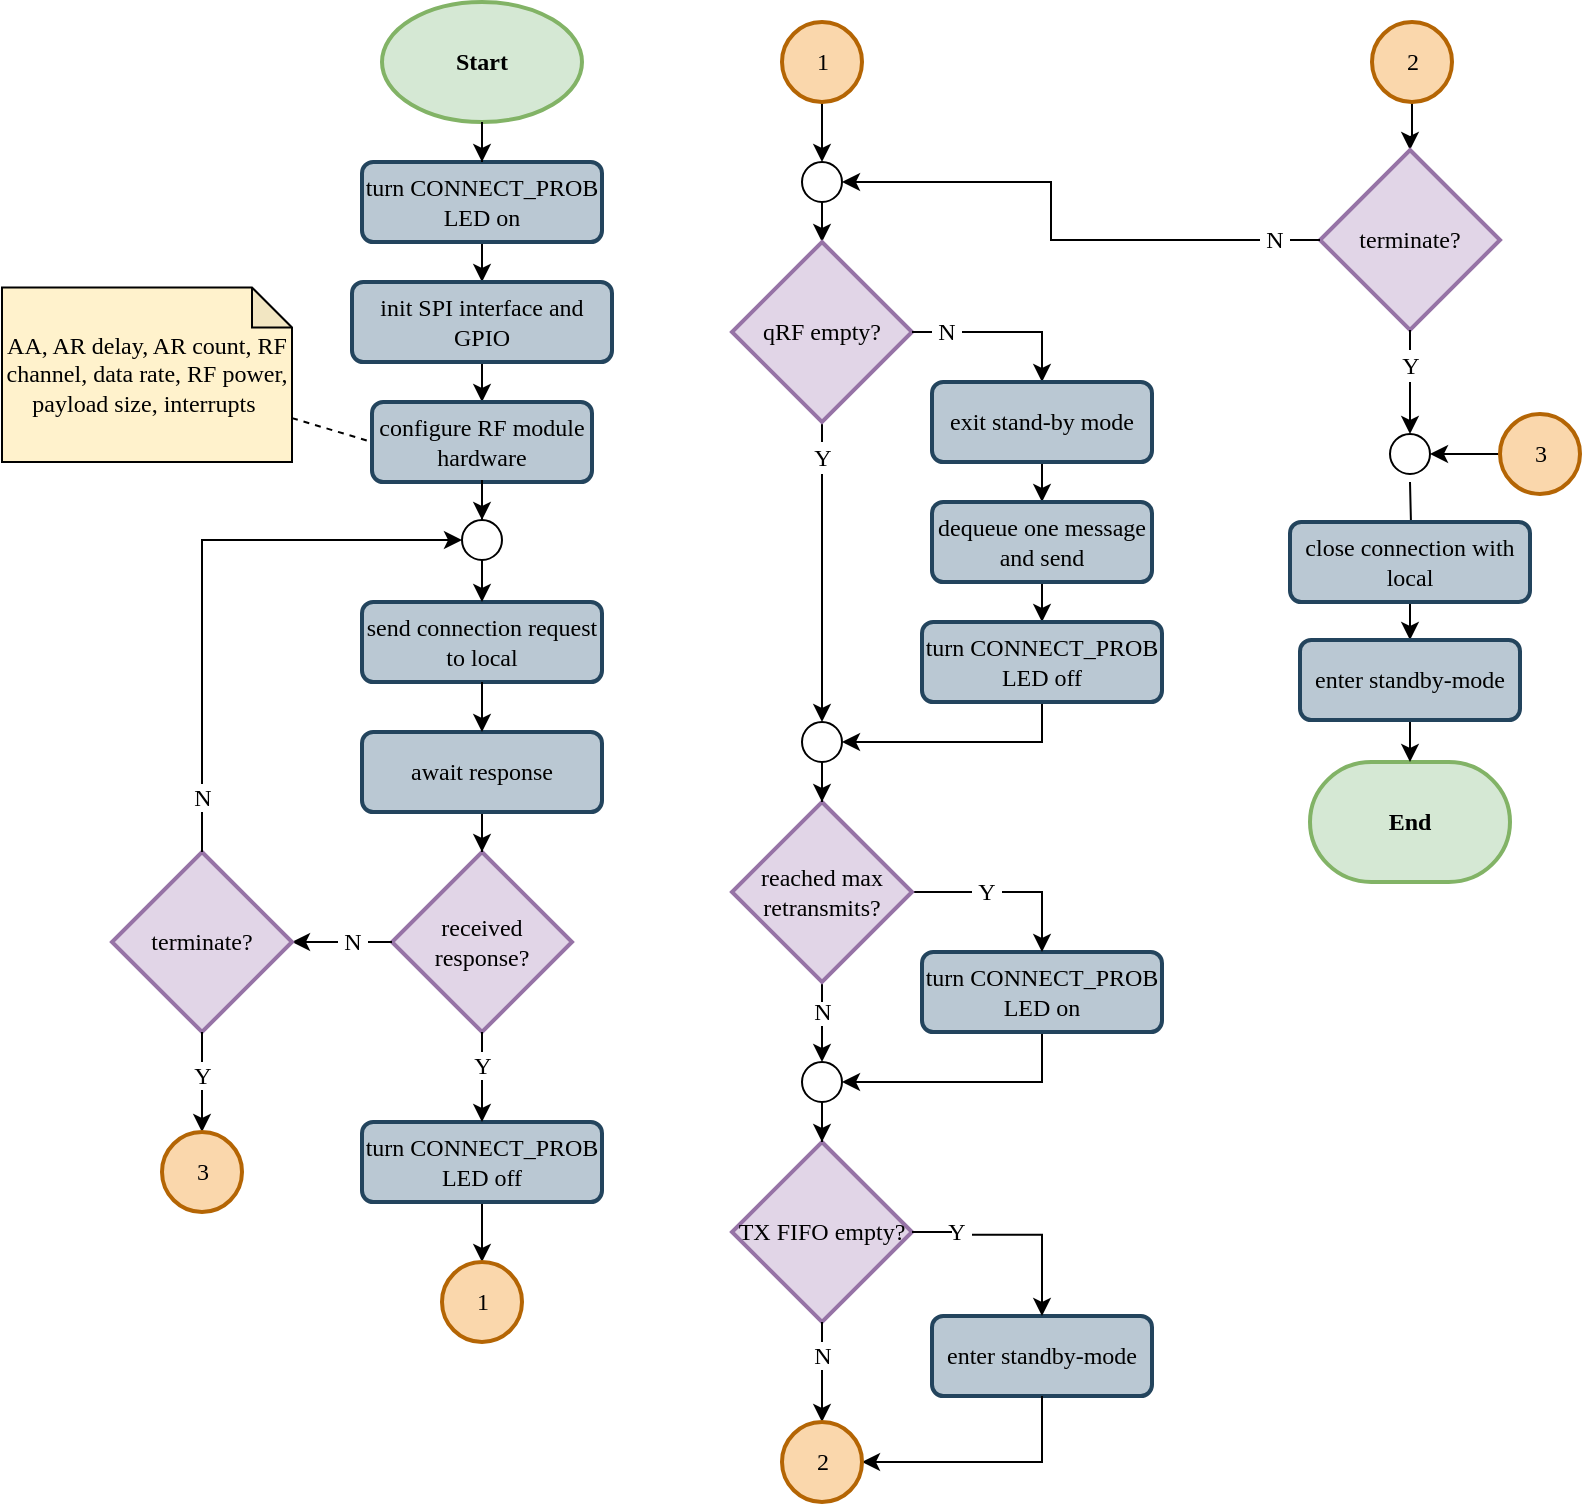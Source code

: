 <mxfile version="13.9.9" type="device"><diagram id="Gmn87rkZ1sbhD14VG3U4" name="Page-1"><mxGraphModel dx="1086" dy="1673" grid="1" gridSize="10" guides="1" tooltips="1" connect="1" arrows="1" fold="1" page="1" pageScale="1" pageWidth="1169" pageHeight="827" math="0" shadow="0"><root><mxCell id="0"/><mxCell id="1" parent="0"/><mxCell id="xh7Bf7NDXieQLdL-8lAZ-58" style="edgeStyle=orthogonalEdgeStyle;rounded=0;orthogonalLoop=1;jettySize=auto;html=1;exitX=0.5;exitY=1;exitDx=0;exitDy=0;exitPerimeter=0;fontFamily=Consolas;" parent="1" source="QfZF0wZC3IIfNobnE--t-100" target="QfZF0wZC3IIfNobnE--t-2" edge="1"><mxGeometry relative="1" as="geometry"><mxPoint x="615" y="148" as="targetPoint"/></mxGeometry></mxCell><mxCell id="xh7Bf7NDXieQLdL-8lAZ-48" value="Start" style="strokeWidth=2;html=1;shape=mxgraph.flowchart.start_1;whiteSpace=wrap;fillColor=#d5e8d4;strokeColor=#82b366;fontStyle=1;fontFamily=Consolas;" parent="1" vertex="1"><mxGeometry x="565" width="100" height="60" as="geometry"/></mxCell><mxCell id="xh7Bf7NDXieQLdL-8lAZ-59" style="edgeStyle=orthogonalEdgeStyle;rounded=0;orthogonalLoop=1;jettySize=auto;html=1;fontFamily=Consolas;" parent="1" source="QfZF0wZC3IIfNobnE--t-2" target="QfZF0wZC3IIfNobnE--t-4" edge="1"><mxGeometry relative="1" as="geometry"><mxPoint x="615" y="198" as="sourcePoint"/><mxPoint x="615" y="212.75" as="targetPoint"/></mxGeometry></mxCell><mxCell id="QfZF0wZC3IIfNobnE--t-2" value="init SPI interface and GPIO" style="rounded=1;whiteSpace=wrap;html=1;arcSize=14;fillColor=#bac8d3;strokeColor=#23445d;fontFamily=Consolas;strokeWidth=2;" parent="1" vertex="1"><mxGeometry x="550" y="140" width="130" height="40" as="geometry"/></mxCell><mxCell id="QfZF0wZC3IIfNobnE--t-4" value="configure RF module hardware" style="rounded=1;whiteSpace=wrap;html=1;arcSize=14;fillColor=#bac8d3;strokeColor=#23445d;fontFamily=Consolas;strokeWidth=2;" parent="1" vertex="1"><mxGeometry x="560" y="200" width="110" height="40" as="geometry"/></mxCell><mxCell id="QfZF0wZC3IIfNobnE--t-12" style="edgeStyle=orthogonalEdgeStyle;rounded=0;orthogonalLoop=1;jettySize=auto;html=1;fontFamily=Consolas;" parent="1" source="QfZF0wZC3IIfNobnE--t-4" target="QfZF0wZC3IIfNobnE--t-111" edge="1"><mxGeometry relative="1" as="geometry"><mxPoint x="615" y="360" as="sourcePoint"/><mxPoint x="615" y="260" as="targetPoint"/><Array as="points"/></mxGeometry></mxCell><mxCell id="QfZF0wZC3IIfNobnE--t-192" style="rounded=0;orthogonalLoop=1;jettySize=auto;html=1;endArrow=none;endFill=0;fontFamily=Consolas;dashed=1;entryX=0;entryY=0.5;entryDx=0;entryDy=0;" parent="1" source="QfZF0wZC3IIfNobnE--t-39" target="QfZF0wZC3IIfNobnE--t-4" edge="1"><mxGeometry relative="1" as="geometry"/></mxCell><mxCell id="QfZF0wZC3IIfNobnE--t-39" value="AA, AR delay, AR count, RF channel, data rate, RF power, payload size, interrupts&amp;nbsp;" style="shape=note;html=1;backgroundOutline=1;darkOpacity=0.05;size=20;fillColor=#fff2cc;strokeColor=#000000;whiteSpace=wrap;fontFamily=Consolas;" parent="1" vertex="1"><mxGeometry x="375" y="142.75" width="145" height="87.25" as="geometry"/></mxCell><mxCell id="QfZF0wZC3IIfNobnE--t-100" value="turn CONNECT_PROB LED on" style="rounded=1;whiteSpace=wrap;html=1;arcSize=14;fillColor=#bac8d3;strokeColor=#23445d;fontFamily=Consolas;strokeWidth=2;" parent="1" vertex="1"><mxGeometry x="555" y="80" width="120" height="40" as="geometry"/></mxCell><mxCell id="QfZF0wZC3IIfNobnE--t-101" style="edgeStyle=orthogonalEdgeStyle;rounded=0;orthogonalLoop=1;jettySize=auto;html=1;exitX=0.5;exitY=1;exitDx=0;exitDy=0;exitPerimeter=0;fontFamily=Consolas;" parent="1" source="xh7Bf7NDXieQLdL-8lAZ-48" target="QfZF0wZC3IIfNobnE--t-100" edge="1"><mxGeometry relative="1" as="geometry"><mxPoint x="615" y="60" as="sourcePoint"/><mxPoint x="615" y="140" as="targetPoint"/></mxGeometry></mxCell><mxCell id="QfZF0wZC3IIfNobnE--t-104" value="send connection request to local" style="rounded=1;whiteSpace=wrap;html=1;arcSize=14;fillColor=#bac8d3;strokeColor=#23445d;fontFamily=Consolas;strokeWidth=2;" parent="1" vertex="1"><mxGeometry x="555" y="300" width="120" height="40" as="geometry"/></mxCell><mxCell id="QfZF0wZC3IIfNobnE--t-105" style="edgeStyle=orthogonalEdgeStyle;rounded=0;orthogonalLoop=1;jettySize=auto;html=1;entryX=0.5;entryY=0;entryDx=0;entryDy=0;endArrow=classic;endFill=1;fontFamily=Consolas;" parent="1" source="QfZF0wZC3IIfNobnE--t-111" target="QfZF0wZC3IIfNobnE--t-104" edge="1"><mxGeometry relative="1" as="geometry"><mxPoint x="615" y="245" as="sourcePoint"/><mxPoint x="615" y="375" as="targetPoint"/><Array as="points"><mxPoint x="615" y="285"/><mxPoint x="615" y="285"/></Array></mxGeometry></mxCell><mxCell id="QfZF0wZC3IIfNobnE--t-194" style="edgeStyle=none;rounded=0;orthogonalLoop=1;jettySize=auto;html=1;endArrow=classic;endFill=1;fontFamily=Consolas;" parent="1" source="QfZF0wZC3IIfNobnE--t-115" target="QfZF0wZC3IIfNobnE--t-193" edge="1"><mxGeometry relative="1" as="geometry"/></mxCell><mxCell id="QfZF0wZC3IIfNobnE--t-106" value="received response?" style="strokeWidth=2;html=1;shape=mxgraph.flowchart.decision;whiteSpace=wrap;fillColor=#e1d5e7;strokeColor=#9673a6;fontFamily=Consolas;" parent="1" vertex="1"><mxGeometry x="570" y="425" width="90" height="90" as="geometry"/></mxCell><mxCell id="QfZF0wZC3IIfNobnE--t-107" style="edgeStyle=orthogonalEdgeStyle;rounded=0;orthogonalLoop=1;jettySize=auto;html=1;entryX=0.5;entryY=0;entryDx=0;entryDy=0;endArrow=classic;endFill=1;fontFamily=Consolas;" parent="1" source="QfZF0wZC3IIfNobnE--t-109" target="QfZF0wZC3IIfNobnE--t-106" edge="1"><mxGeometry relative="1" as="geometry"><mxPoint x="615" y="335" as="sourcePoint"/><mxPoint x="615" y="515" as="targetPoint"/></mxGeometry></mxCell><mxCell id="QfZF0wZC3IIfNobnE--t-109" value="await response" style="rounded=1;whiteSpace=wrap;html=1;arcSize=14;fillColor=#bac8d3;strokeColor=#23445d;fontFamily=Consolas;strokeWidth=2;" parent="1" vertex="1"><mxGeometry x="555" y="365" width="120" height="40" as="geometry"/></mxCell><mxCell id="QfZF0wZC3IIfNobnE--t-110" style="edgeStyle=orthogonalEdgeStyle;rounded=0;orthogonalLoop=1;jettySize=auto;html=1;entryX=0.5;entryY=0;entryDx=0;entryDy=0;endArrow=classic;endFill=1;fontFamily=Consolas;" parent="1" source="QfZF0wZC3IIfNobnE--t-104" target="QfZF0wZC3IIfNobnE--t-109" edge="1"><mxGeometry relative="1" as="geometry"><mxPoint x="615" y="335" as="sourcePoint"/><mxPoint x="615" y="445" as="targetPoint"/></mxGeometry></mxCell><mxCell id="QfZF0wZC3IIfNobnE--t-111" value="" style="ellipse;whiteSpace=wrap;html=1;aspect=fixed;" parent="1" vertex="1"><mxGeometry x="605" y="259" width="20" height="20" as="geometry"/></mxCell><mxCell id="QfZF0wZC3IIfNobnE--t-117" value="Y" style="text;html=1;strokeColor=none;fillColor=none;align=center;verticalAlign=middle;whiteSpace=wrap;rounded=0;fontFamily=Consolas;" parent="1" vertex="1"><mxGeometry x="607.5" y="525" width="15" height="14" as="geometry"/></mxCell><mxCell id="QfZF0wZC3IIfNobnE--t-118" style="edgeStyle=orthogonalEdgeStyle;rounded=0;orthogonalLoop=1;jettySize=auto;html=1;entryX=0.5;entryY=0;entryDx=0;entryDy=0;endArrow=none;endFill=0;fontFamily=Consolas;exitX=0.5;exitY=1;exitDx=0;exitDy=0;exitPerimeter=0;" parent="1" source="QfZF0wZC3IIfNobnE--t-106" target="QfZF0wZC3IIfNobnE--t-117" edge="1"><mxGeometry relative="1" as="geometry"><mxPoint x="615" y="499" as="sourcePoint"/><mxPoint x="615" y="565" as="targetPoint"/><Array as="points"/></mxGeometry></mxCell><mxCell id="QfZF0wZC3IIfNobnE--t-174" style="edgeStyle=orthogonalEdgeStyle;rounded=0;orthogonalLoop=1;jettySize=auto;html=1;endArrow=classic;endFill=1;fontFamily=Consolas;" parent="1" source="QfZF0wZC3IIfNobnE--t-119" target="QfZF0wZC3IIfNobnE--t-173" edge="1"><mxGeometry relative="1" as="geometry"/></mxCell><mxCell id="QfZF0wZC3IIfNobnE--t-119" value="turn CONNECT_PROB LED off" style="rounded=1;whiteSpace=wrap;html=1;arcSize=14;fillColor=#bac8d3;strokeColor=#23445d;fontFamily=Consolas;strokeWidth=2;" parent="1" vertex="1"><mxGeometry x="555" y="560" width="120" height="40" as="geometry"/></mxCell><mxCell id="QfZF0wZC3IIfNobnE--t-120" style="edgeStyle=orthogonalEdgeStyle;rounded=0;orthogonalLoop=1;jettySize=auto;html=1;entryX=0.5;entryY=0;entryDx=0;entryDy=0;endArrow=classic;endFill=1;fontFamily=Consolas;" parent="1" source="QfZF0wZC3IIfNobnE--t-117" target="QfZF0wZC3IIfNobnE--t-119" edge="1"><mxGeometry relative="1" as="geometry"><mxPoint x="615" y="539" as="sourcePoint"/><mxPoint x="615" y="620" as="targetPoint"/></mxGeometry></mxCell><mxCell id="QfZF0wZC3IIfNobnE--t-121" style="edgeStyle=orthogonalEdgeStyle;rounded=0;orthogonalLoop=1;jettySize=auto;html=1;fontFamily=Consolas;" parent="1" source="QfZF0wZC3IIfNobnE--t-124" target="QfZF0wZC3IIfNobnE--t-123" edge="1"><mxGeometry relative="1" as="geometry"><mxPoint x="785" y="60" as="targetPoint"/></mxGeometry></mxCell><mxCell id="QfZF0wZC3IIfNobnE--t-122" style="edgeStyle=orthogonalEdgeStyle;rounded=0;orthogonalLoop=1;jettySize=auto;html=1;entryX=0.5;entryY=0;entryDx=0;entryDy=0;fontFamily=Consolas;endArrow=none;endFill=0;" parent="1" source="QfZF0wZC3IIfNobnE--t-123" target="QfZF0wZC3IIfNobnE--t-126" edge="1"><mxGeometry relative="1" as="geometry"><Array as="points"><mxPoint x="785" y="220"/><mxPoint x="785" y="220"/></Array></mxGeometry></mxCell><mxCell id="QfZF0wZC3IIfNobnE--t-123" value="qRF empty?" style="strokeWidth=2;html=1;shape=mxgraph.flowchart.decision;whiteSpace=wrap;fillColor=#e1d5e7;strokeColor=#9673a6;fontFamily=Consolas;" parent="1" vertex="1"><mxGeometry x="740" y="120" width="90" height="90" as="geometry"/></mxCell><mxCell id="QfZF0wZC3IIfNobnE--t-124" value="" style="ellipse;whiteSpace=wrap;html=1;aspect=fixed;" parent="1" vertex="1"><mxGeometry x="775" y="80" width="20" height="20" as="geometry"/></mxCell><mxCell id="QfZF0wZC3IIfNobnE--t-125" style="edgeStyle=orthogonalEdgeStyle;rounded=0;orthogonalLoop=1;jettySize=auto;html=1;fontFamily=Consolas;entryX=0.5;entryY=0;entryDx=0;entryDy=0;" parent="1" source="QfZF0wZC3IIfNobnE--t-126" target="QfZF0wZC3IIfNobnE--t-160" edge="1"><mxGeometry relative="1" as="geometry"><mxPoint x="785" y="260" as="targetPoint"/><Array as="points"/></mxGeometry></mxCell><mxCell id="QfZF0wZC3IIfNobnE--t-126" value="Y" style="text;html=1;strokeColor=none;fillColor=none;align=center;verticalAlign=middle;whiteSpace=wrap;rounded=0;fontFamily=Consolas;" parent="1" vertex="1"><mxGeometry x="777.5" y="220" width="15" height="16" as="geometry"/></mxCell><mxCell id="QfZF0wZC3IIfNobnE--t-127" value="N" style="text;html=1;strokeColor=none;fillColor=none;align=center;verticalAlign=middle;whiteSpace=wrap;rounded=0;fontFamily=Consolas;" parent="1" vertex="1"><mxGeometry x="777.5" y="498" width="15" height="14" as="geometry"/></mxCell><mxCell id="QfZF0wZC3IIfNobnE--t-128" style="edgeStyle=orthogonalEdgeStyle;rounded=0;orthogonalLoop=1;jettySize=auto;html=1;entryX=0.5;entryY=0;entryDx=0;entryDy=0;endArrow=none;endFill=0;fontFamily=Consolas;exitX=0.5;exitY=1;exitDx=0;exitDy=0;exitPerimeter=0;" parent="1" source="QfZF0wZC3IIfNobnE--t-151" target="QfZF0wZC3IIfNobnE--t-127" edge="1"><mxGeometry relative="1" as="geometry"><mxPoint x="830" y="445" as="sourcePoint"/><mxPoint x="645" y="380" as="targetPoint"/><Array as="points"><mxPoint x="785" y="500"/><mxPoint x="785" y="500"/></Array></mxGeometry></mxCell><mxCell id="QfZF0wZC3IIfNobnE--t-129" style="edgeStyle=orthogonalEdgeStyle;rounded=0;orthogonalLoop=1;jettySize=auto;html=1;entryX=0.5;entryY=0;entryDx=0;entryDy=0;endArrow=classic;endFill=1;fontFamily=Consolas;exitX=1;exitY=0.5;exitDx=0;exitDy=0;exitPerimeter=0;" parent="1" source="QfZF0wZC3IIfNobnE--t-163" target="QfZF0wZC3IIfNobnE--t-137" edge="1"><mxGeometry relative="1" as="geometry"><mxPoint x="930" y="172" as="sourcePoint"/><Array as="points"><mxPoint x="895" y="165"/></Array></mxGeometry></mxCell><mxCell id="QfZF0wZC3IIfNobnE--t-130" style="edgeStyle=orthogonalEdgeStyle;rounded=0;orthogonalLoop=1;jettySize=auto;html=1;entryX=0.5;entryY=0;entryDx=0;entryDy=0;endArrow=classic;endFill=1;fontFamily=Consolas;" parent="1" target="QfZF0wZC3IIfNobnE--t-124" edge="1"><mxGeometry relative="1" as="geometry"><mxPoint x="785" y="50" as="sourcePoint"/></mxGeometry></mxCell><mxCell id="QfZF0wZC3IIfNobnE--t-131" style="edgeStyle=orthogonalEdgeStyle;rounded=0;orthogonalLoop=1;jettySize=auto;html=1;endArrow=classic;endFill=1;fontFamily=Consolas;entryX=1;entryY=0.5;entryDx=0;entryDy=0;" parent="1" source="QfZF0wZC3IIfNobnE--t-132" target="QfZF0wZC3IIfNobnE--t-162" edge="1"><mxGeometry relative="1" as="geometry"><mxPoint x="895" y="540" as="targetPoint"/><Array as="points"><mxPoint x="895" y="540"/></Array></mxGeometry></mxCell><mxCell id="QfZF0wZC3IIfNobnE--t-132" value="turn CONNECT_PROB LED on" style="rounded=1;whiteSpace=wrap;html=1;arcSize=14;fillColor=#bac8d3;strokeColor=#23445d;fontFamily=Consolas;strokeWidth=2;" parent="1" vertex="1"><mxGeometry x="835" y="475" width="120" height="40" as="geometry"/></mxCell><mxCell id="QfZF0wZC3IIfNobnE--t-133" style="edgeStyle=orthogonalEdgeStyle;rounded=0;orthogonalLoop=1;jettySize=auto;html=1;endArrow=classic;endFill=1;fontFamily=Consolas;" parent="1" source="QfZF0wZC3IIfNobnE--t-134" target="QfZF0wZC3IIfNobnE--t-132" edge="1"><mxGeometry relative="1" as="geometry"><Array as="points"><mxPoint x="895" y="445"/></Array></mxGeometry></mxCell><mxCell id="QfZF0wZC3IIfNobnE--t-134" value="Y" style="text;html=1;strokeColor=none;fillColor=none;align=center;verticalAlign=middle;whiteSpace=wrap;rounded=0;fontFamily=Consolas;" parent="1" vertex="1"><mxGeometry x="860" y="437" width="15" height="16" as="geometry"/></mxCell><mxCell id="QfZF0wZC3IIfNobnE--t-136" style="edgeStyle=orthogonalEdgeStyle;rounded=0;orthogonalLoop=1;jettySize=auto;html=1;entryX=0.5;entryY=0;entryDx=0;entryDy=0;endArrow=classic;endFill=1;fontFamily=Consolas;" parent="1" source="QfZF0wZC3IIfNobnE--t-137" target="QfZF0wZC3IIfNobnE--t-139" edge="1"><mxGeometry relative="1" as="geometry"/></mxCell><mxCell id="QfZF0wZC3IIfNobnE--t-137" value="exit stand-by mode" style="rounded=1;whiteSpace=wrap;html=1;arcSize=14;fillColor=#bac8d3;strokeColor=#23445d;fontFamily=Consolas;strokeWidth=2;" parent="1" vertex="1"><mxGeometry x="840" y="190" width="110" height="40" as="geometry"/></mxCell><mxCell id="QfZF0wZC3IIfNobnE--t-138" style="edgeStyle=orthogonalEdgeStyle;rounded=0;orthogonalLoop=1;jettySize=auto;html=1;entryX=1;entryY=0.5;entryDx=0;entryDy=0;endArrow=classic;endFill=1;fontFamily=Consolas;exitX=0.5;exitY=1;exitDx=0;exitDy=0;" parent="1" source="QfZF0wZC3IIfNobnE--t-209" target="QfZF0wZC3IIfNobnE--t-160" edge="1"><mxGeometry relative="1" as="geometry"><mxPoint x="670" y="405.0" as="targetPoint"/><Array as="points"><mxPoint x="895" y="370"/></Array><mxPoint x="895.034" y="360" as="sourcePoint"/></mxGeometry></mxCell><mxCell id="QfZF0wZC3IIfNobnE--t-210" style="edgeStyle=orthogonalEdgeStyle;rounded=0;orthogonalLoop=1;jettySize=auto;html=1;endArrow=classic;endFill=1;fontFamily=Consolas;" parent="1" source="QfZF0wZC3IIfNobnE--t-139" target="QfZF0wZC3IIfNobnE--t-209" edge="1"><mxGeometry relative="1" as="geometry"/></mxCell><mxCell id="QfZF0wZC3IIfNobnE--t-139" value="dequeue one message and send" style="rounded=1;whiteSpace=wrap;html=1;arcSize=14;fillColor=#bac8d3;strokeColor=#23445d;fontFamily=Consolas;strokeWidth=2;" parent="1" vertex="1"><mxGeometry x="840" y="250" width="110" height="40" as="geometry"/></mxCell><mxCell id="QfZF0wZC3IIfNobnE--t-141" value="TX FIFO empty?" style="strokeWidth=2;html=1;shape=mxgraph.flowchart.decision;whiteSpace=wrap;fillColor=#e1d5e7;strokeColor=#9673a6;fontFamily=Consolas;" parent="1" vertex="1"><mxGeometry x="740" y="570" width="90" height="90" as="geometry"/></mxCell><mxCell id="QfZF0wZC3IIfNobnE--t-149" style="edgeStyle=orthogonalEdgeStyle;rounded=0;orthogonalLoop=1;jettySize=auto;html=1;entryX=0;entryY=0.5;entryDx=0;entryDy=0;endArrow=none;endFill=0;fontFamily=Consolas;" parent="1" source="QfZF0wZC3IIfNobnE--t-151" target="QfZF0wZC3IIfNobnE--t-134" edge="1"><mxGeometry relative="1" as="geometry"><Array as="points"/></mxGeometry></mxCell><mxCell id="QfZF0wZC3IIfNobnE--t-150" value="" style="edgeStyle=orthogonalEdgeStyle;rounded=0;orthogonalLoop=1;jettySize=auto;html=1;endArrow=classic;endFill=1;fontFamily=Consolas;exitX=0.5;exitY=1;exitDx=0;exitDy=0;" parent="1" source="QfZF0wZC3IIfNobnE--t-127" target="QfZF0wZC3IIfNobnE--t-162" edge="1"><mxGeometry relative="1" as="geometry"><Array as="points"><mxPoint x="785" y="520"/><mxPoint x="785" y="520"/></Array></mxGeometry></mxCell><mxCell id="QfZF0wZC3IIfNobnE--t-151" value="reached max retransmits?" style="strokeWidth=2;html=1;shape=mxgraph.flowchart.decision;whiteSpace=wrap;fillColor=#e1d5e7;strokeColor=#9673a6;fontFamily=Consolas;" parent="1" vertex="1"><mxGeometry x="740" y="400" width="90" height="90" as="geometry"/></mxCell><mxCell id="QfZF0wZC3IIfNobnE--t-153" value="enter standby-mode" style="rounded=1;whiteSpace=wrap;html=1;arcSize=14;fillColor=#bac8d3;strokeColor=#23445d;fontFamily=Consolas;strokeWidth=2;" parent="1" vertex="1"><mxGeometry x="840" y="657" width="110" height="40" as="geometry"/></mxCell><mxCell id="QfZF0wZC3IIfNobnE--t-154" style="edgeStyle=orthogonalEdgeStyle;rounded=0;orthogonalLoop=1;jettySize=auto;html=1;endArrow=classic;endFill=1;fontFamily=Consolas;exitX=1;exitY=0.597;exitDx=0;exitDy=0;exitPerimeter=0;" parent="1" source="QfZF0wZC3IIfNobnE--t-155" target="QfZF0wZC3IIfNobnE--t-153" edge="1"><mxGeometry relative="1" as="geometry"><Array as="points"><mxPoint x="895" y="616"/></Array></mxGeometry></mxCell><mxCell id="QfZF0wZC3IIfNobnE--t-155" value="Y" style="text;html=1;strokeColor=none;fillColor=none;align=center;verticalAlign=middle;whiteSpace=wrap;rounded=0;fontFamily=Consolas;" parent="1" vertex="1"><mxGeometry x="845" y="608" width="15" height="14" as="geometry"/></mxCell><mxCell id="QfZF0wZC3IIfNobnE--t-156" style="edgeStyle=orthogonalEdgeStyle;rounded=0;orthogonalLoop=1;jettySize=auto;html=1;entryX=0;entryY=0.5;entryDx=0;entryDy=0;endArrow=none;endFill=0;fontFamily=Consolas;exitX=1;exitY=0.5;exitDx=0;exitDy=0;exitPerimeter=0;" parent="1" source="QfZF0wZC3IIfNobnE--t-141" target="QfZF0wZC3IIfNobnE--t-155" edge="1"><mxGeometry relative="1" as="geometry"><mxPoint x="740" y="614.941" as="sourcePoint"/><mxPoint x="670" y="650" as="targetPoint"/><Array as="points"><mxPoint x="850" y="615"/><mxPoint x="850" y="615"/></Array></mxGeometry></mxCell><mxCell id="QfZF0wZC3IIfNobnE--t-157" value="N" style="text;html=1;strokeColor=none;fillColor=none;align=center;verticalAlign=middle;whiteSpace=wrap;rounded=0;fontFamily=Consolas;" parent="1" vertex="1"><mxGeometry x="777.5" y="670" width="15" height="14" as="geometry"/></mxCell><mxCell id="QfZF0wZC3IIfNobnE--t-158" style="edgeStyle=orthogonalEdgeStyle;rounded=0;orthogonalLoop=1;jettySize=auto;html=1;entryX=0.5;entryY=0;entryDx=0;entryDy=0;entryPerimeter=0;endArrow=none;endFill=0;fontFamily=Consolas;" parent="1" source="QfZF0wZC3IIfNobnE--t-141" target="QfZF0wZC3IIfNobnE--t-157" edge="1"><mxGeometry relative="1" as="geometry"><mxPoint x="785" y="660" as="sourcePoint"/><mxPoint x="785" y="700" as="targetPoint"/><Array as="points"><mxPoint x="785" y="670"/><mxPoint x="785" y="670"/></Array></mxGeometry></mxCell><mxCell id="QfZF0wZC3IIfNobnE--t-159" style="edgeStyle=orthogonalEdgeStyle;rounded=0;orthogonalLoop=1;jettySize=auto;html=1;entryX=0.5;entryY=0;entryDx=0;entryDy=0;entryPerimeter=0;endArrow=classic;endFill=1;fontFamily=Consolas;" parent="1" source="QfZF0wZC3IIfNobnE--t-160" target="QfZF0wZC3IIfNobnE--t-151" edge="1"><mxGeometry relative="1" as="geometry"/></mxCell><mxCell id="QfZF0wZC3IIfNobnE--t-160" value="" style="ellipse;whiteSpace=wrap;html=1;aspect=fixed;" parent="1" vertex="1"><mxGeometry x="775" y="360" width="20" height="20" as="geometry"/></mxCell><mxCell id="QfZF0wZC3IIfNobnE--t-161" style="edgeStyle=orthogonalEdgeStyle;rounded=0;orthogonalLoop=1;jettySize=auto;html=1;entryX=0.5;entryY=0;entryDx=0;entryDy=0;entryPerimeter=0;endArrow=classic;endFill=1;fontFamily=Consolas;" parent="1" source="QfZF0wZC3IIfNobnE--t-162" target="QfZF0wZC3IIfNobnE--t-141" edge="1"><mxGeometry relative="1" as="geometry"/></mxCell><mxCell id="QfZF0wZC3IIfNobnE--t-162" value="" style="ellipse;whiteSpace=wrap;html=1;aspect=fixed;" parent="1" vertex="1"><mxGeometry x="775" y="530" width="20" height="20" as="geometry"/></mxCell><mxCell id="QfZF0wZC3IIfNobnE--t-163" value="N" style="text;html=1;strokeColor=none;fillColor=none;align=center;verticalAlign=middle;whiteSpace=wrap;rounded=0;fontFamily=Consolas;" parent="1" vertex="1"><mxGeometry x="840" y="158" width="15" height="14" as="geometry"/></mxCell><mxCell id="QfZF0wZC3IIfNobnE--t-164" style="edgeStyle=orthogonalEdgeStyle;rounded=0;orthogonalLoop=1;jettySize=auto;html=1;entryX=0;entryY=0.5;entryDx=0;entryDy=0;endArrow=none;endFill=0;fontFamily=Consolas;exitX=1;exitY=0.5;exitDx=0;exitDy=0;exitPerimeter=0;" parent="1" source="QfZF0wZC3IIfNobnE--t-123" target="QfZF0wZC3IIfNobnE--t-163" edge="1"><mxGeometry relative="1" as="geometry"><mxPoint x="830" y="165" as="sourcePoint"/><mxPoint x="895" y="190" as="targetPoint"/><Array as="points"/></mxGeometry></mxCell><mxCell id="QfZF0wZC3IIfNobnE--t-166" style="edgeStyle=orthogonalEdgeStyle;rounded=0;orthogonalLoop=1;jettySize=auto;html=1;endArrow=classic;endFill=1;fontFamily=Consolas;" parent="1" source="QfZF0wZC3IIfNobnE--t-157" target="QfZF0wZC3IIfNobnE--t-190" edge="1"><mxGeometry relative="1" as="geometry"><mxPoint x="785" y="684" as="sourcePoint"/><mxPoint x="785" y="740" as="targetPoint"/><Array as="points"/></mxGeometry></mxCell><mxCell id="QfZF0wZC3IIfNobnE--t-172" style="edgeStyle=orthogonalEdgeStyle;rounded=0;orthogonalLoop=1;jettySize=auto;html=1;entryX=1;entryY=0.5;entryDx=0;entryDy=0;endArrow=classic;endFill=1;fontFamily=Consolas;entryPerimeter=0;" parent="1" source="QfZF0wZC3IIfNobnE--t-153" target="QfZF0wZC3IIfNobnE--t-190" edge="1"><mxGeometry relative="1" as="geometry"><mxPoint x="895" y="670" as="sourcePoint"/><mxPoint x="895" y="698" as="targetPoint"/><Array as="points"><mxPoint x="895" y="730"/></Array></mxGeometry></mxCell><mxCell id="QfZF0wZC3IIfNobnE--t-173" value="1" style="verticalLabelPosition=middle;verticalAlign=middle;html=1;shape=mxgraph.flowchart.on-page_reference;strokeWidth=2;align=center;labelPosition=center;fillColor=#fad7ac;strokeColor=#b46504;fontFamily=Consolas;" parent="1" vertex="1"><mxGeometry x="595" y="630" width="40" height="40" as="geometry"/></mxCell><mxCell id="QfZF0wZC3IIfNobnE--t-175" value="1" style="verticalLabelPosition=middle;verticalAlign=middle;html=1;shape=mxgraph.flowchart.on-page_reference;strokeWidth=2;align=center;labelPosition=center;fillColor=#fad7ac;strokeColor=#b46504;fontFamily=Consolas;" parent="1" vertex="1"><mxGeometry x="765" y="10" width="40" height="40" as="geometry"/></mxCell><mxCell id="QfZF0wZC3IIfNobnE--t-188" style="edgeStyle=orthogonalEdgeStyle;rounded=0;orthogonalLoop=1;jettySize=auto;html=1;entryX=0.5;entryY=0;entryDx=0;entryDy=0;entryPerimeter=0;endArrow=classic;endFill=1;fontFamily=Consolas;" parent="1" source="QfZF0wZC3IIfNobnE--t-176" target="QfZF0wZC3IIfNobnE--t-179" edge="1"><mxGeometry relative="1" as="geometry"/></mxCell><mxCell id="QfZF0wZC3IIfNobnE--t-176" value="2" style="verticalLabelPosition=middle;verticalAlign=middle;html=1;shape=mxgraph.flowchart.on-page_reference;strokeWidth=2;align=center;labelPosition=center;fillColor=#fad7ac;strokeColor=#b46504;fontFamily=Consolas;" parent="1" vertex="1"><mxGeometry x="1060" y="10" width="40" height="40" as="geometry"/></mxCell><mxCell id="QfZF0wZC3IIfNobnE--t-177" value="&lt;b&gt;End&lt;/b&gt;" style="strokeWidth=2;html=1;shape=mxgraph.flowchart.terminator;whiteSpace=wrap;fillColor=#d5e8d4;strokeColor=#82b366;fontFamily=Consolas;" parent="1" vertex="1"><mxGeometry x="1029" y="380" width="100" height="60" as="geometry"/></mxCell><mxCell id="QfZF0wZC3IIfNobnE--t-178" style="edgeStyle=orthogonalEdgeStyle;rounded=0;orthogonalLoop=1;jettySize=auto;html=1;endArrow=classic;endFill=1;fontFamily=Consolas;" parent="1" target="QfZF0wZC3IIfNobnE--t-183" edge="1"><mxGeometry relative="1" as="geometry"><mxPoint x="1079" y="274" as="targetPoint"/><Array as="points"/><mxPoint x="1079.0" y="240" as="sourcePoint"/></mxGeometry></mxCell><mxCell id="QfZF0wZC3IIfNobnE--t-179" value="terminate?" style="strokeWidth=2;html=1;shape=mxgraph.flowchart.decision;whiteSpace=wrap;fillColor=#e1d5e7;strokeColor=#9673a6;fontFamily=Consolas;" parent="1" vertex="1"><mxGeometry x="1034" y="74" width="90" height="90" as="geometry"/></mxCell><mxCell id="QfZF0wZC3IIfNobnE--t-201" style="edgeStyle=orthogonalEdgeStyle;rounded=0;orthogonalLoop=1;jettySize=auto;html=1;entryX=0.5;entryY=0;entryDx=0;entryDy=0;endArrow=classic;endFill=1;fontFamily=Consolas;" parent="1" source="QfZF0wZC3IIfNobnE--t-180" target="QfZF0wZC3IIfNobnE--t-200" edge="1"><mxGeometry relative="1" as="geometry"/></mxCell><mxCell id="QfZF0wZC3IIfNobnE--t-180" value="Y" style="text;html=1;strokeColor=none;fillColor=none;align=center;verticalAlign=middle;whiteSpace=wrap;rounded=0;fontFamily=Consolas;" parent="1" vertex="1"><mxGeometry x="1071.5" y="174" width="15" height="16" as="geometry"/></mxCell><mxCell id="QfZF0wZC3IIfNobnE--t-181" style="edgeStyle=orthogonalEdgeStyle;rounded=0;orthogonalLoop=1;jettySize=auto;html=1;endArrow=none;endFill=0;fontFamily=Consolas;" parent="1" source="QfZF0wZC3IIfNobnE--t-179" target="QfZF0wZC3IIfNobnE--t-180" edge="1"><mxGeometry relative="1" as="geometry"><mxPoint x="1079" y="174" as="sourcePoint"/><mxPoint x="1079" y="214" as="targetPoint"/><Array as="points"><mxPoint x="1079" y="164"/><mxPoint x="1079" y="164"/></Array></mxGeometry></mxCell><mxCell id="QfZF0wZC3IIfNobnE--t-182" style="edgeStyle=orthogonalEdgeStyle;rounded=0;orthogonalLoop=1;jettySize=auto;html=1;endArrow=classic;endFill=1;fontFamily=Consolas;" parent="1" source="QfZF0wZC3IIfNobnE--t-183" target="QfZF0wZC3IIfNobnE--t-187" edge="1"><mxGeometry relative="1" as="geometry"/></mxCell><mxCell id="QfZF0wZC3IIfNobnE--t-183" value="close connection with local" style="rounded=1;whiteSpace=wrap;html=1;arcSize=14;fillColor=#bac8d3;strokeColor=#23445d;fontFamily=Consolas;strokeWidth=2;" parent="1" vertex="1"><mxGeometry x="1019" y="260" width="120" height="40" as="geometry"/></mxCell><mxCell id="QfZF0wZC3IIfNobnE--t-189" style="edgeStyle=orthogonalEdgeStyle;rounded=0;orthogonalLoop=1;jettySize=auto;html=1;entryX=1;entryY=0.5;entryDx=0;entryDy=0;endArrow=classic;endFill=1;fontFamily=Consolas;" parent="1" source="QfZF0wZC3IIfNobnE--t-184" target="QfZF0wZC3IIfNobnE--t-124" edge="1"><mxGeometry relative="1" as="geometry"/></mxCell><mxCell id="QfZF0wZC3IIfNobnE--t-184" value="N" style="text;html=1;strokeColor=none;fillColor=none;align=center;verticalAlign=middle;whiteSpace=wrap;rounded=0;fontFamily=Consolas;" parent="1" vertex="1"><mxGeometry x="1004" y="112" width="15" height="14" as="geometry"/></mxCell><mxCell id="QfZF0wZC3IIfNobnE--t-185" style="edgeStyle=orthogonalEdgeStyle;rounded=0;orthogonalLoop=1;jettySize=auto;html=1;endArrow=none;endFill=0;fontFamily=Consolas;entryX=1;entryY=0.5;entryDx=0;entryDy=0;exitX=0;exitY=0.5;exitDx=0;exitDy=0;exitPerimeter=0;" parent="1" source="QfZF0wZC3IIfNobnE--t-179" target="QfZF0wZC3IIfNobnE--t-184" edge="1"><mxGeometry relative="1" as="geometry"><mxPoint x="1034" y="129" as="sourcePoint"/><mxPoint x="1012" y="94" as="targetPoint"/><Array as="points"><mxPoint x="1024" y="119"/><mxPoint x="1024" y="119"/></Array></mxGeometry></mxCell><mxCell id="QfZF0wZC3IIfNobnE--t-186" style="edgeStyle=orthogonalEdgeStyle;rounded=0;orthogonalLoop=1;jettySize=auto;html=1;endArrow=classic;endFill=1;fontFamily=Consolas;" parent="1" source="QfZF0wZC3IIfNobnE--t-187" target="QfZF0wZC3IIfNobnE--t-177" edge="1"><mxGeometry relative="1" as="geometry"/></mxCell><mxCell id="QfZF0wZC3IIfNobnE--t-187" value="enter standby-mode" style="rounded=1;whiteSpace=wrap;html=1;arcSize=14;fillColor=#bac8d3;strokeColor=#23445d;fontFamily=Consolas;strokeWidth=2;" parent="1" vertex="1"><mxGeometry x="1024" y="319" width="110" height="40" as="geometry"/></mxCell><mxCell id="QfZF0wZC3IIfNobnE--t-190" value="2" style="verticalLabelPosition=middle;verticalAlign=middle;html=1;shape=mxgraph.flowchart.on-page_reference;strokeWidth=2;align=center;labelPosition=center;fillColor=#fad7ac;strokeColor=#b46504;fontFamily=Consolas;" parent="1" vertex="1"><mxGeometry x="765" y="710" width="40" height="40" as="geometry"/></mxCell><mxCell id="QfZF0wZC3IIfNobnE--t-195" style="edgeStyle=orthogonalEdgeStyle;rounded=0;orthogonalLoop=1;jettySize=auto;html=1;entryX=0;entryY=0.5;entryDx=0;entryDy=0;endArrow=classic;endFill=1;fontFamily=Consolas;" parent="1" source="QfZF0wZC3IIfNobnE--t-197" target="QfZF0wZC3IIfNobnE--t-111" edge="1"><mxGeometry relative="1" as="geometry"><Array as="points"><mxPoint x="475" y="269"/></Array></mxGeometry></mxCell><mxCell id="QfZF0wZC3IIfNobnE--t-204" style="edgeStyle=orthogonalEdgeStyle;rounded=0;orthogonalLoop=1;jettySize=auto;html=1;entryX=0.5;entryY=0;entryDx=0;entryDy=0;entryPerimeter=0;endArrow=classic;endFill=1;fontFamily=Consolas;" parent="1" source="QfZF0wZC3IIfNobnE--t-205" target="QfZF0wZC3IIfNobnE--t-203" edge="1"><mxGeometry relative="1" as="geometry"/></mxCell><mxCell id="QfZF0wZC3IIfNobnE--t-193" value="terminate?" style="strokeWidth=2;html=1;shape=mxgraph.flowchart.decision;whiteSpace=wrap;fillColor=#e1d5e7;strokeColor=#9673a6;fontFamily=Consolas;" parent="1" vertex="1"><mxGeometry x="430" y="425" width="90" height="90" as="geometry"/></mxCell><mxCell id="QfZF0wZC3IIfNobnE--t-115" value="N" style="text;html=1;strokeColor=none;fillColor=none;align=center;verticalAlign=middle;whiteSpace=wrap;rounded=0;fontFamily=Consolas;" parent="1" vertex="1"><mxGeometry x="543" y="463" width="15" height="14" as="geometry"/></mxCell><mxCell id="QfZF0wZC3IIfNobnE--t-196" style="edgeStyle=none;rounded=0;orthogonalLoop=1;jettySize=auto;html=1;endArrow=none;endFill=0;fontFamily=Consolas;" parent="1" source="QfZF0wZC3IIfNobnE--t-106" target="QfZF0wZC3IIfNobnE--t-115" edge="1"><mxGeometry relative="1" as="geometry"><mxPoint x="570" y="470" as="sourcePoint"/><mxPoint x="530" y="470" as="targetPoint"/></mxGeometry></mxCell><mxCell id="QfZF0wZC3IIfNobnE--t-197" value="N" style="text;html=1;strokeColor=none;fillColor=none;align=center;verticalAlign=middle;whiteSpace=wrap;rounded=0;fontFamily=Consolas;" parent="1" vertex="1"><mxGeometry x="467.5" y="391" width="15" height="14" as="geometry"/></mxCell><mxCell id="QfZF0wZC3IIfNobnE--t-198" style="edgeStyle=orthogonalEdgeStyle;rounded=0;orthogonalLoop=1;jettySize=auto;html=1;endArrow=none;endFill=0;fontFamily=Consolas;entryX=0.5;entryY=1;entryDx=0;entryDy=0;" parent="1" source="QfZF0wZC3IIfNobnE--t-193" target="QfZF0wZC3IIfNobnE--t-197" edge="1"><mxGeometry relative="1" as="geometry"><mxPoint x="475.034" y="425" as="sourcePoint"/><mxPoint x="510" y="410" as="targetPoint"/><Array as="points"/></mxGeometry></mxCell><mxCell id="QfZF0wZC3IIfNobnE--t-202" style="edgeStyle=orthogonalEdgeStyle;rounded=0;orthogonalLoop=1;jettySize=auto;html=1;entryX=1;entryY=0.5;entryDx=0;entryDy=0;endArrow=classic;endFill=1;fontFamily=Consolas;" parent="1" source="QfZF0wZC3IIfNobnE--t-199" target="QfZF0wZC3IIfNobnE--t-200" edge="1"><mxGeometry relative="1" as="geometry"/></mxCell><mxCell id="QfZF0wZC3IIfNobnE--t-199" value="3" style="verticalLabelPosition=middle;verticalAlign=middle;html=1;shape=mxgraph.flowchart.on-page_reference;strokeWidth=2;align=center;labelPosition=center;fillColor=#fad7ac;strokeColor=#b46504;fontFamily=Consolas;" parent="1" vertex="1"><mxGeometry x="1124" y="206" width="40" height="40" as="geometry"/></mxCell><mxCell id="QfZF0wZC3IIfNobnE--t-200" value="" style="ellipse;whiteSpace=wrap;html=1;aspect=fixed;" parent="1" vertex="1"><mxGeometry x="1069" y="216" width="20" height="20" as="geometry"/></mxCell><mxCell id="QfZF0wZC3IIfNobnE--t-203" value="3" style="verticalLabelPosition=middle;verticalAlign=middle;html=1;shape=mxgraph.flowchart.on-page_reference;strokeWidth=2;align=center;labelPosition=center;fillColor=#fad7ac;strokeColor=#b46504;fontFamily=Consolas;" parent="1" vertex="1"><mxGeometry x="455" y="565" width="40" height="40" as="geometry"/></mxCell><mxCell id="QfZF0wZC3IIfNobnE--t-205" value="Y" style="text;html=1;strokeColor=none;fillColor=none;align=center;verticalAlign=middle;whiteSpace=wrap;rounded=0;fontFamily=Consolas;" parent="1" vertex="1"><mxGeometry x="467.5" y="530" width="15" height="14" as="geometry"/></mxCell><mxCell id="QfZF0wZC3IIfNobnE--t-206" style="edgeStyle=orthogonalEdgeStyle;rounded=0;orthogonalLoop=1;jettySize=auto;html=1;entryX=0.5;entryY=0;entryDx=0;entryDy=0;entryPerimeter=0;endArrow=none;endFill=0;fontFamily=Consolas;" parent="1" source="QfZF0wZC3IIfNobnE--t-193" target="QfZF0wZC3IIfNobnE--t-205" edge="1"><mxGeometry relative="1" as="geometry"><mxPoint x="475" y="515" as="sourcePoint"/><mxPoint x="475" y="580" as="targetPoint"/><Array as="points"><mxPoint x="475" y="520"/><mxPoint x="475" y="520"/></Array></mxGeometry></mxCell><mxCell id="QfZF0wZC3IIfNobnE--t-209" value="turn CONNECT_PROB LED off" style="rounded=1;whiteSpace=wrap;html=1;arcSize=14;fillColor=#bac8d3;strokeColor=#23445d;fontFamily=Consolas;strokeWidth=2;" parent="1" vertex="1"><mxGeometry x="835" y="310" width="120" height="40" as="geometry"/></mxCell></root></mxGraphModel></diagram></mxfile>